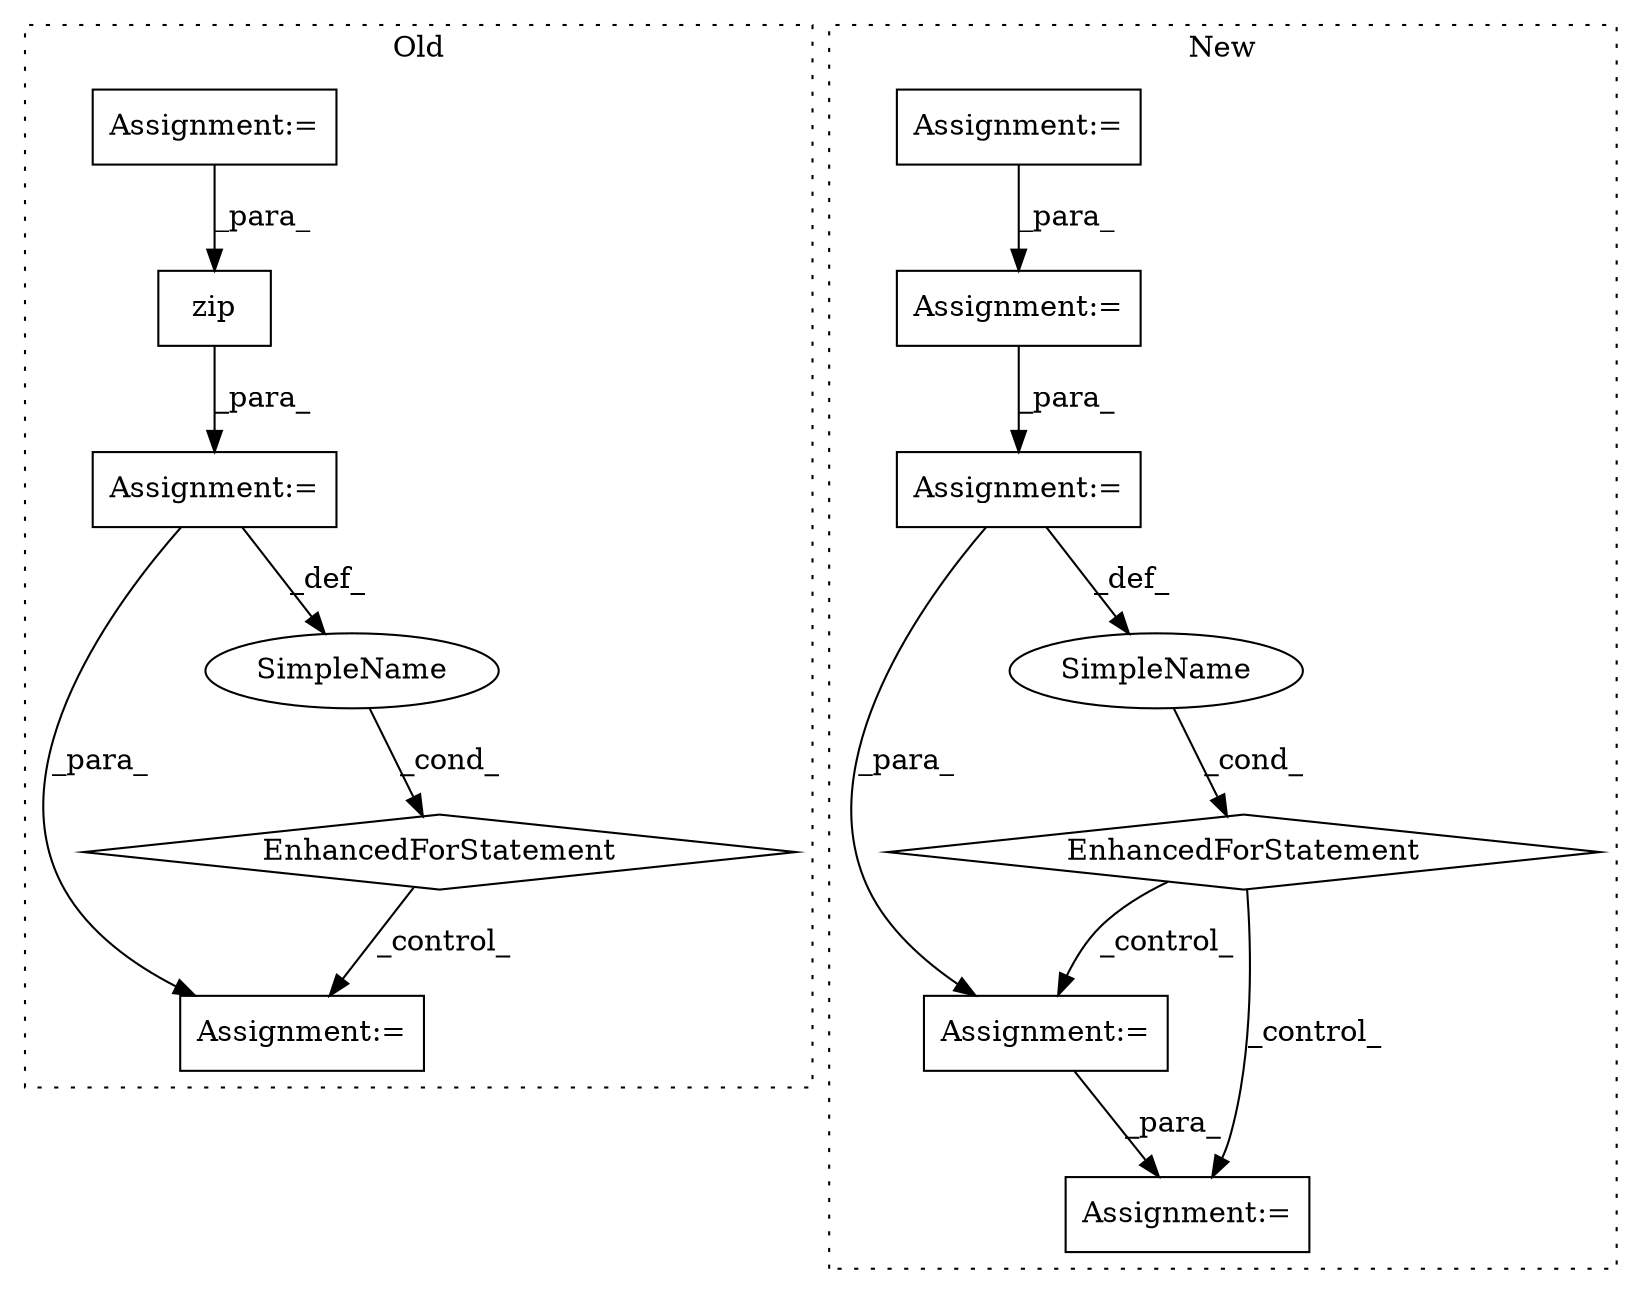 digraph G {
subgraph cluster0 {
1 [label="zip" a="32" s="9763,9772" l="4,1" shape="box"];
4 [label="Assignment:=" a="7" s="9684,9773" l="67,2" shape="box"];
5 [label="EnhancedForStatement" a="70" s="9684,9773" l="67,2" shape="diamond"];
8 [label="Assignment:=" a="7" s="9572" l="1" shape="box"];
10 [label="Assignment:=" a="7" s="10007" l="9" shape="box"];
11 [label="SimpleName" a="42" s="9759" l="1" shape="ellipse"];
label = "Old";
style="dotted";
}
subgraph cluster1 {
2 [label="EnhancedForStatement" a="70" s="10011,10090" l="53,2" shape="diamond"];
3 [label="Assignment:=" a="7" s="9954" l="1" shape="box"];
6 [label="Assignment:=" a="7" s="10108" l="1" shape="box"];
7 [label="SimpleName" a="42" s="10068" l="7" shape="ellipse"];
9 [label="Assignment:=" a="7" s="10194" l="1" shape="box"];
12 [label="Assignment:=" a="7" s="10011,10090" l="53,2" shape="box"];
13 [label="Assignment:=" a="7" s="9218" l="1" shape="box"];
label = "New";
style="dotted";
}
1 -> 4 [label="_para_"];
2 -> 9 [label="_control_"];
2 -> 6 [label="_control_"];
3 -> 12 [label="_para_"];
4 -> 11 [label="_def_"];
4 -> 10 [label="_para_"];
5 -> 10 [label="_control_"];
6 -> 9 [label="_para_"];
7 -> 2 [label="_cond_"];
8 -> 1 [label="_para_"];
11 -> 5 [label="_cond_"];
12 -> 6 [label="_para_"];
12 -> 7 [label="_def_"];
13 -> 3 [label="_para_"];
}